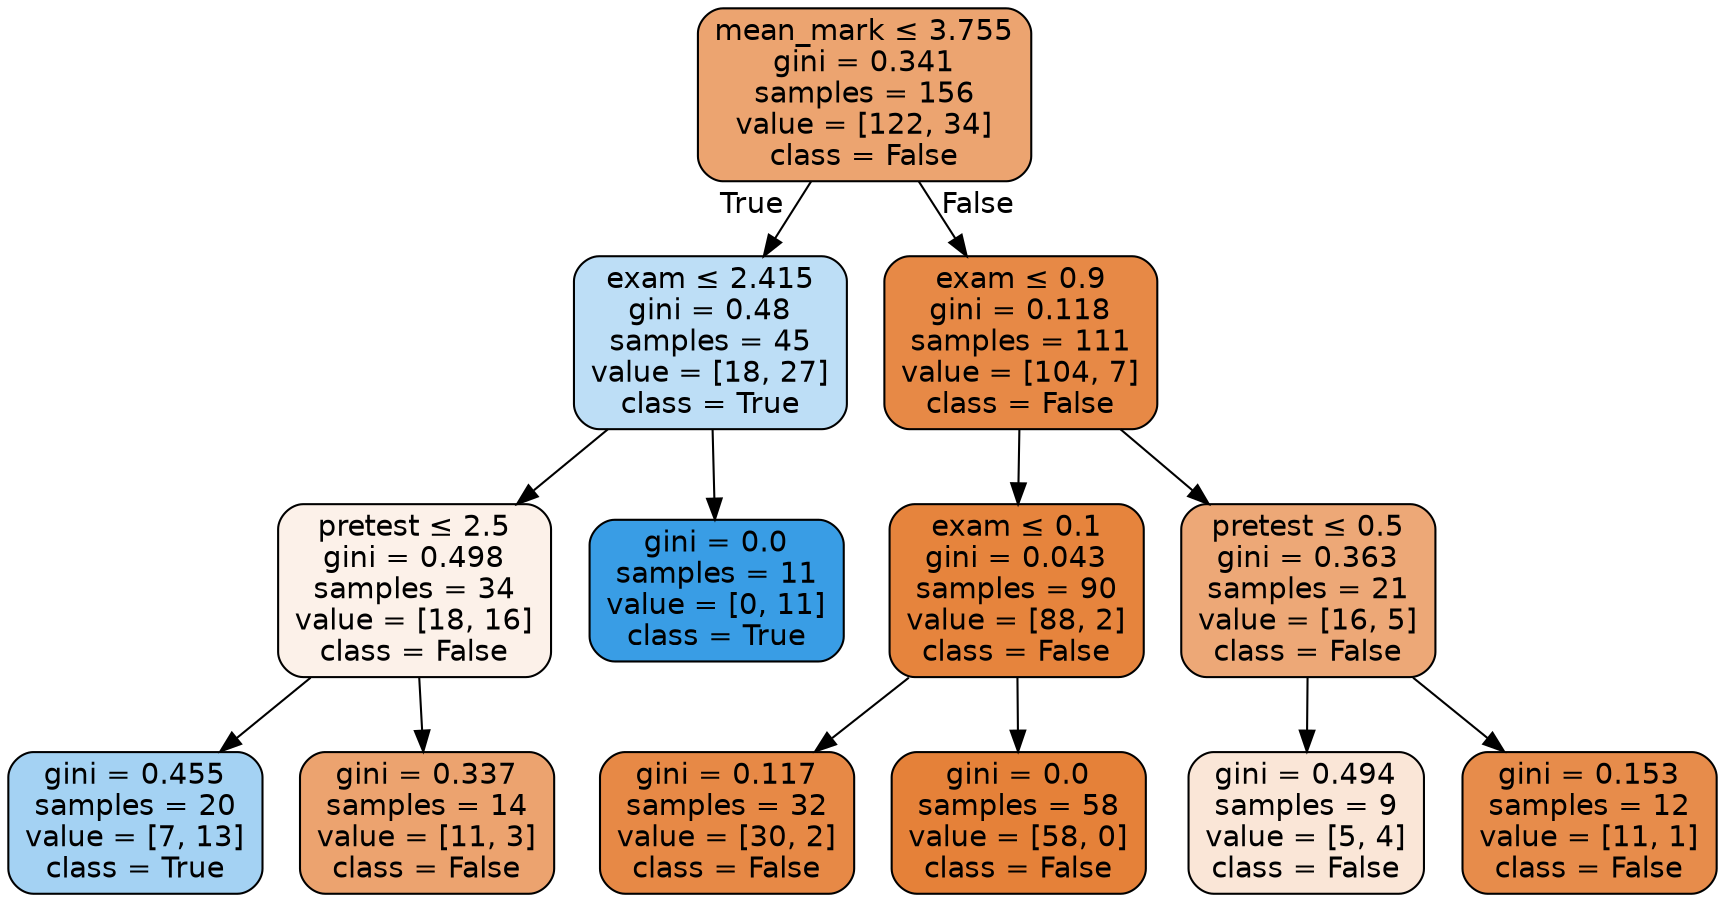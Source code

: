 digraph Tree {
node [shape=box, style="filled, rounded", color="black", fontname=helvetica] ;
edge [fontname=helvetica] ;
0 [label=<mean_mark &le; 3.755<br/>gini = 0.341<br/>samples = 156<br/>value = [122, 34]<br/>class = False>, fillcolor="#eca470"] ;
1 [label=<exam &le; 2.415<br/>gini = 0.48<br/>samples = 45<br/>value = [18, 27]<br/>class = True>, fillcolor="#bddef6"] ;
0 -> 1 [labeldistance=2.5, labelangle=45, headlabel="True"] ;
2 [label=<pretest &le; 2.5<br/>gini = 0.498<br/>samples = 34<br/>value = [18, 16]<br/>class = False>, fillcolor="#fcf1e9"] ;
1 -> 2 ;
3 [label=<gini = 0.455<br/>samples = 20<br/>value = [7, 13]<br/>class = True>, fillcolor="#a4d2f3"] ;
2 -> 3 ;
4 [label=<gini = 0.337<br/>samples = 14<br/>value = [11, 3]<br/>class = False>, fillcolor="#eca36f"] ;
2 -> 4 ;
5 [label=<gini = 0.0<br/>samples = 11<br/>value = [0, 11]<br/>class = True>, fillcolor="#399de5"] ;
1 -> 5 ;
6 [label=<exam &le; 0.9<br/>gini = 0.118<br/>samples = 111<br/>value = [104, 7]<br/>class = False>, fillcolor="#e78946"] ;
0 -> 6 [labeldistance=2.5, labelangle=-45, headlabel="False"] ;
7 [label=<exam &le; 0.1<br/>gini = 0.043<br/>samples = 90<br/>value = [88, 2]<br/>class = False>, fillcolor="#e6843d"] ;
6 -> 7 ;
8 [label=<gini = 0.117<br/>samples = 32<br/>value = [30, 2]<br/>class = False>, fillcolor="#e78946"] ;
7 -> 8 ;
9 [label=<gini = 0.0<br/>samples = 58<br/>value = [58, 0]<br/>class = False>, fillcolor="#e58139"] ;
7 -> 9 ;
10 [label=<pretest &le; 0.5<br/>gini = 0.363<br/>samples = 21<br/>value = [16, 5]<br/>class = False>, fillcolor="#eda877"] ;
6 -> 10 ;
11 [label=<gini = 0.494<br/>samples = 9<br/>value = [5, 4]<br/>class = False>, fillcolor="#fae6d7"] ;
10 -> 11 ;
12 [label=<gini = 0.153<br/>samples = 12<br/>value = [11, 1]<br/>class = False>, fillcolor="#e78c4b"] ;
10 -> 12 ;
}
